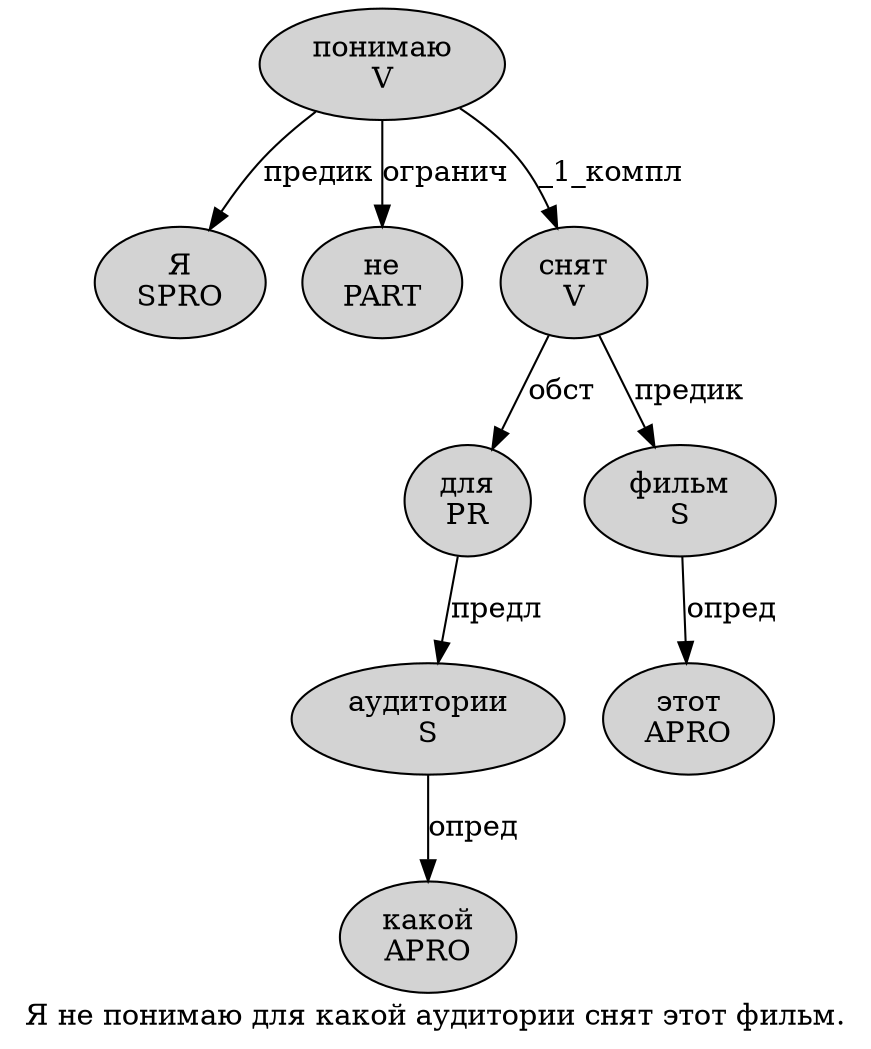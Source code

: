 digraph SENTENCE_3105 {
	graph [label="Я не понимаю для какой аудитории снят этот фильм."]
	node [style=filled]
		0 [label="Я
SPRO" color="" fillcolor=lightgray penwidth=1 shape=ellipse]
		1 [label="не
PART" color="" fillcolor=lightgray penwidth=1 shape=ellipse]
		2 [label="понимаю
V" color="" fillcolor=lightgray penwidth=1 shape=ellipse]
		3 [label="для
PR" color="" fillcolor=lightgray penwidth=1 shape=ellipse]
		4 [label="какой
APRO" color="" fillcolor=lightgray penwidth=1 shape=ellipse]
		5 [label="аудитории
S" color="" fillcolor=lightgray penwidth=1 shape=ellipse]
		6 [label="снят
V" color="" fillcolor=lightgray penwidth=1 shape=ellipse]
		7 [label="этот
APRO" color="" fillcolor=lightgray penwidth=1 shape=ellipse]
		8 [label="фильм
S" color="" fillcolor=lightgray penwidth=1 shape=ellipse]
			2 -> 0 [label="предик"]
			2 -> 1 [label="огранич"]
			2 -> 6 [label="_1_компл"]
			5 -> 4 [label="опред"]
			3 -> 5 [label="предл"]
			6 -> 3 [label="обст"]
			6 -> 8 [label="предик"]
			8 -> 7 [label="опред"]
}